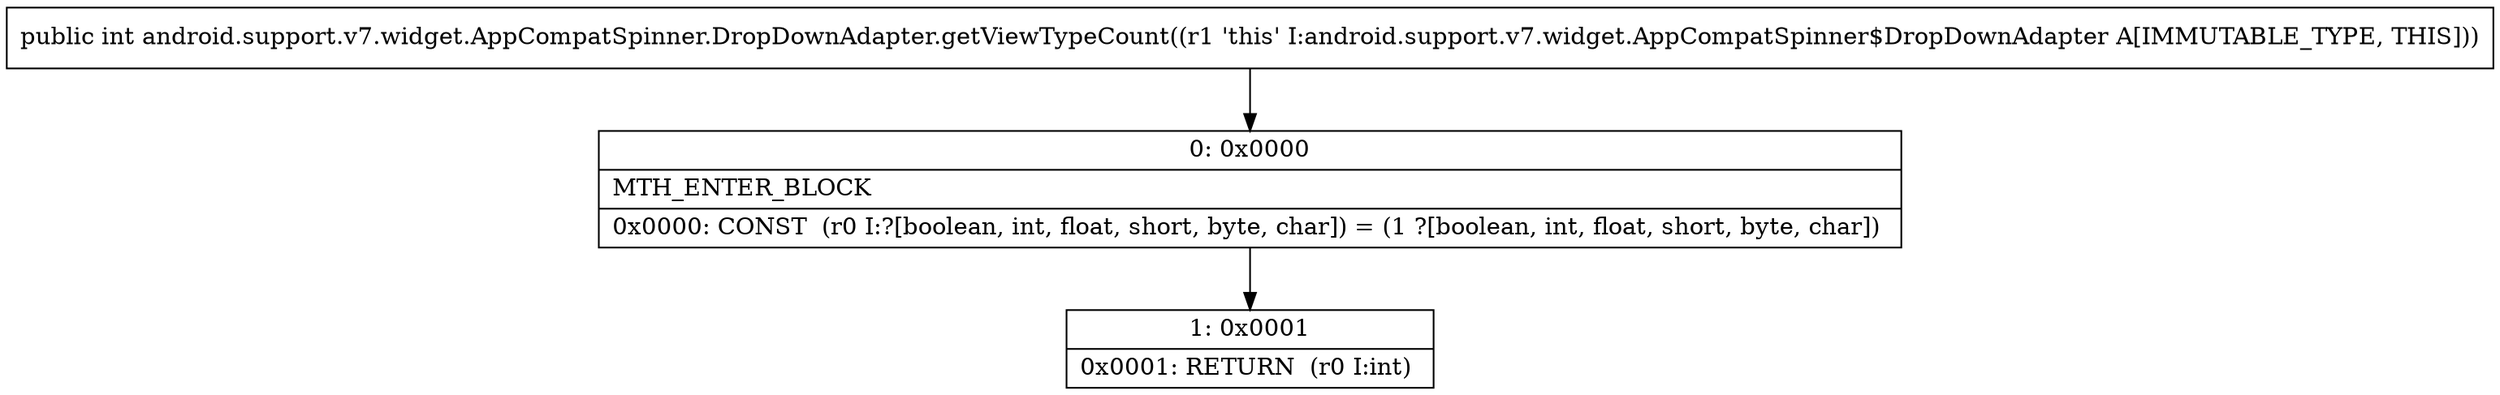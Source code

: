 digraph "CFG forandroid.support.v7.widget.AppCompatSpinner.DropDownAdapter.getViewTypeCount()I" {
Node_0 [shape=record,label="{0\:\ 0x0000|MTH_ENTER_BLOCK\l|0x0000: CONST  (r0 I:?[boolean, int, float, short, byte, char]) = (1 ?[boolean, int, float, short, byte, char]) \l}"];
Node_1 [shape=record,label="{1\:\ 0x0001|0x0001: RETURN  (r0 I:int) \l}"];
MethodNode[shape=record,label="{public int android.support.v7.widget.AppCompatSpinner.DropDownAdapter.getViewTypeCount((r1 'this' I:android.support.v7.widget.AppCompatSpinner$DropDownAdapter A[IMMUTABLE_TYPE, THIS])) }"];
MethodNode -> Node_0;
Node_0 -> Node_1;
}

